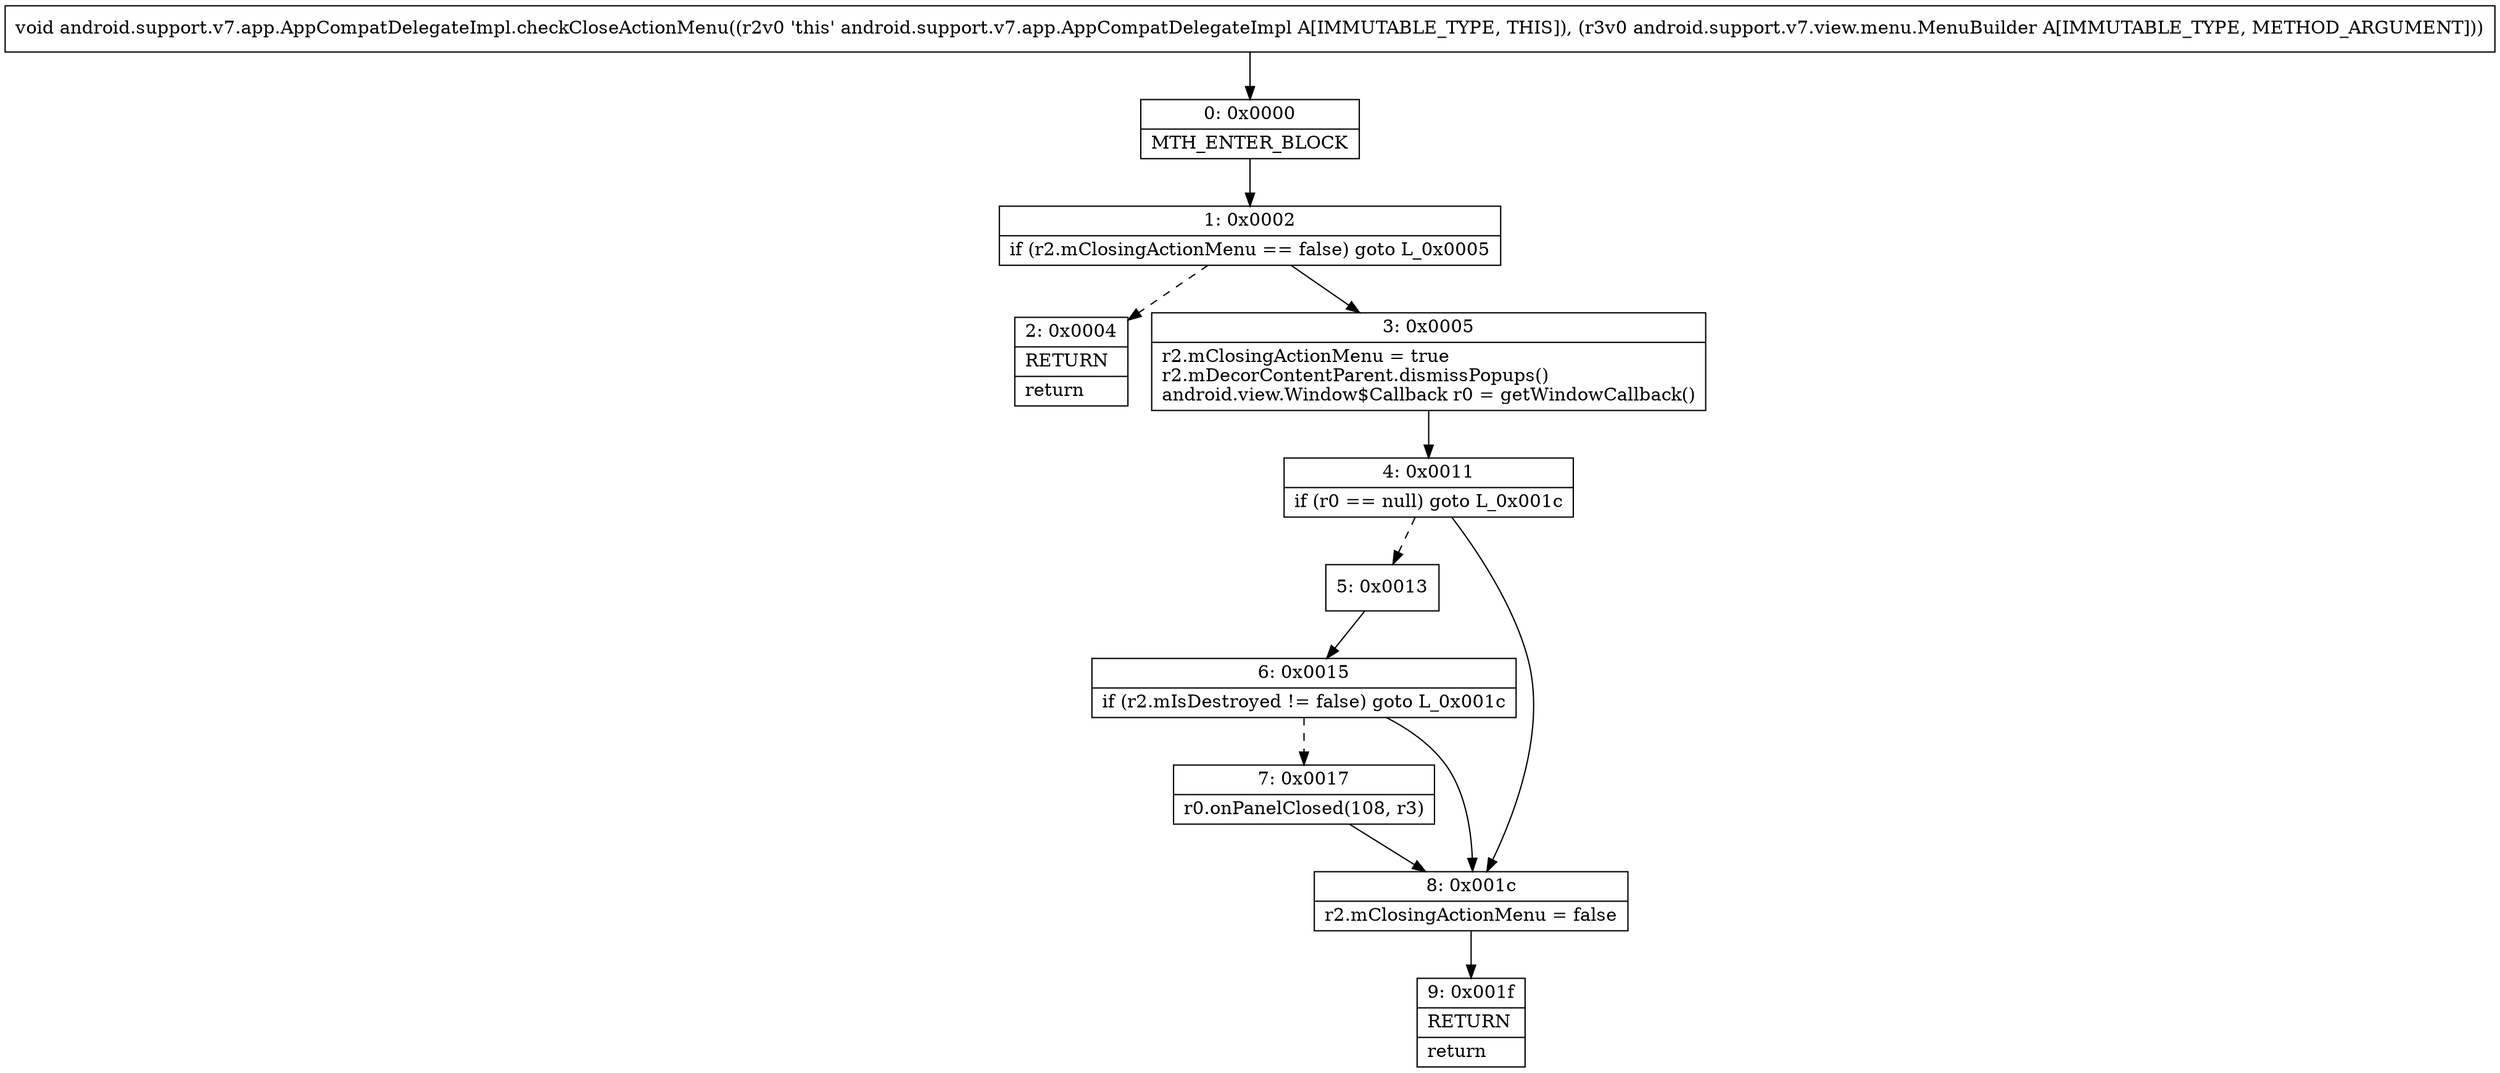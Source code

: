 digraph "CFG forandroid.support.v7.app.AppCompatDelegateImpl.checkCloseActionMenu(Landroid\/support\/v7\/view\/menu\/MenuBuilder;)V" {
Node_0 [shape=record,label="{0\:\ 0x0000|MTH_ENTER_BLOCK\l}"];
Node_1 [shape=record,label="{1\:\ 0x0002|if (r2.mClosingActionMenu == false) goto L_0x0005\l}"];
Node_2 [shape=record,label="{2\:\ 0x0004|RETURN\l|return\l}"];
Node_3 [shape=record,label="{3\:\ 0x0005|r2.mClosingActionMenu = true\lr2.mDecorContentParent.dismissPopups()\landroid.view.Window$Callback r0 = getWindowCallback()\l}"];
Node_4 [shape=record,label="{4\:\ 0x0011|if (r0 == null) goto L_0x001c\l}"];
Node_5 [shape=record,label="{5\:\ 0x0013}"];
Node_6 [shape=record,label="{6\:\ 0x0015|if (r2.mIsDestroyed != false) goto L_0x001c\l}"];
Node_7 [shape=record,label="{7\:\ 0x0017|r0.onPanelClosed(108, r3)\l}"];
Node_8 [shape=record,label="{8\:\ 0x001c|r2.mClosingActionMenu = false\l}"];
Node_9 [shape=record,label="{9\:\ 0x001f|RETURN\l|return\l}"];
MethodNode[shape=record,label="{void android.support.v7.app.AppCompatDelegateImpl.checkCloseActionMenu((r2v0 'this' android.support.v7.app.AppCompatDelegateImpl A[IMMUTABLE_TYPE, THIS]), (r3v0 android.support.v7.view.menu.MenuBuilder A[IMMUTABLE_TYPE, METHOD_ARGUMENT])) }"];
MethodNode -> Node_0;
Node_0 -> Node_1;
Node_1 -> Node_2[style=dashed];
Node_1 -> Node_3;
Node_3 -> Node_4;
Node_4 -> Node_5[style=dashed];
Node_4 -> Node_8;
Node_5 -> Node_6;
Node_6 -> Node_7[style=dashed];
Node_6 -> Node_8;
Node_7 -> Node_8;
Node_8 -> Node_9;
}

